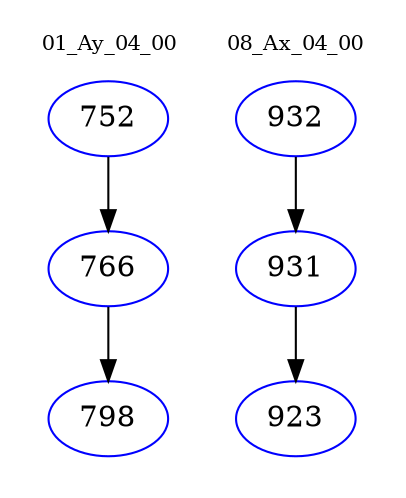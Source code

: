 digraph{
subgraph cluster_0 {
color = white
label = "01_Ay_04_00";
fontsize=10;
T0_752 [label="752", color="blue"]
T0_752 -> T0_766 [color="black"]
T0_766 [label="766", color="blue"]
T0_766 -> T0_798 [color="black"]
T0_798 [label="798", color="blue"]
}
subgraph cluster_1 {
color = white
label = "08_Ax_04_00";
fontsize=10;
T1_932 [label="932", color="blue"]
T1_932 -> T1_931 [color="black"]
T1_931 [label="931", color="blue"]
T1_931 -> T1_923 [color="black"]
T1_923 [label="923", color="blue"]
}
}
